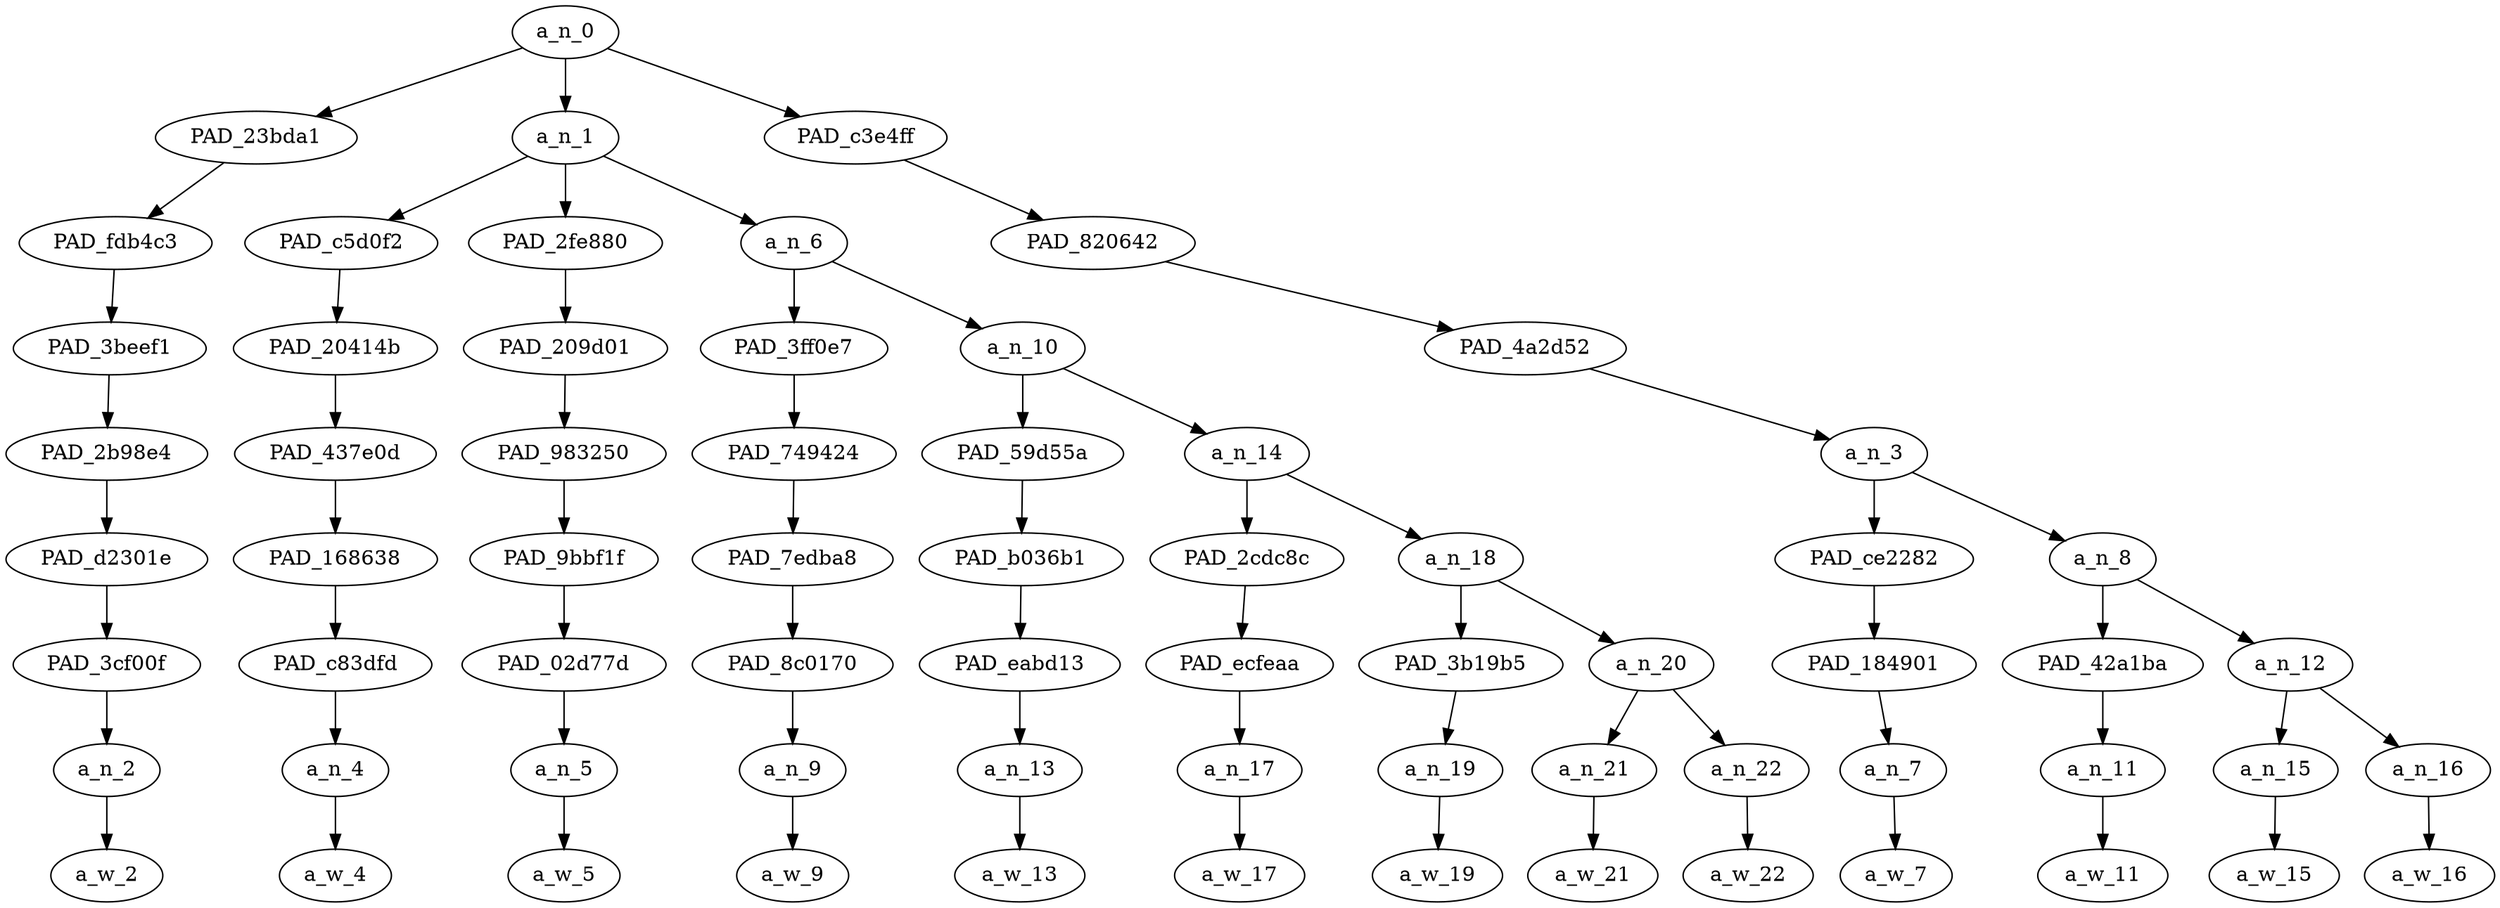 strict digraph "" {
	a_n_0	[div_dir=1,
		index=0,
		level=8,
		pos="6.399305555555556,8!",
		text_span="[0, 1, 2, 3, 4, 5, 6, 7, 8, 9, 10, 11, 12]",
		value=1.00000000];
	PAD_23bda1	[div_dir=1,
		index=1,
		level=7,
		pos="8.0,7!",
		text_span="[8]",
		value=0.03369718];
	a_n_0 -> PAD_23bda1;
	a_n_1	[div_dir=1,
		index=0,
		level=7,
		pos="1.3229166666666667,7!",
		text_span="[0, 1, 2, 3, 4, 5, 6, 7]",
		value=0.63637777];
	a_n_0 -> a_n_1;
	PAD_c3e4ff	[div_dir=1,
		index=2,
		level=7,
		pos="9.875,7!",
		text_span="[9, 10, 11, 12]",
		value=0.32976011];
	a_n_0 -> PAD_c3e4ff;
	PAD_fdb4c3	[div_dir=1,
		index=3,
		level=6,
		pos="8.0,6!",
		text_span="[8]",
		value=0.03369718];
	PAD_23bda1 -> PAD_fdb4c3;
	PAD_3beef1	[div_dir=1,
		index=4,
		level=5,
		pos="8.0,5!",
		text_span="[8]",
		value=0.03369718];
	PAD_fdb4c3 -> PAD_3beef1;
	PAD_2b98e4	[div_dir=1,
		index=5,
		level=4,
		pos="8.0,4!",
		text_span="[8]",
		value=0.03369718];
	PAD_3beef1 -> PAD_2b98e4;
	PAD_d2301e	[div_dir=1,
		index=6,
		level=3,
		pos="8.0,3!",
		text_span="[8]",
		value=0.03369718];
	PAD_2b98e4 -> PAD_d2301e;
	PAD_3cf00f	[div_dir=1,
		index=7,
		level=2,
		pos="8.0,2!",
		text_span="[8]",
		value=0.03369718];
	PAD_d2301e -> PAD_3cf00f;
	a_n_2	[div_dir=1,
		index=8,
		level=1,
		pos="8.0,1!",
		text_span="[8]",
		value=0.03369718];
	PAD_3cf00f -> a_n_2;
	a_w_2	[div_dir=0,
		index=8,
		level=0,
		pos="8,0!",
		text_span="[8]",
		value=and];
	a_n_2 -> a_w_2;
	PAD_c5d0f2	[div_dir=-1,
		index=0,
		level=6,
		pos="0.0,6!",
		text_span="[0]",
		value=0.04498175];
	a_n_1 -> PAD_c5d0f2;
	PAD_2fe880	[div_dir=1,
		index=1,
		level=6,
		pos="1.0,6!",
		text_span="[1]",
		value=0.03914868];
	a_n_1 -> PAD_2fe880;
	a_n_6	[div_dir=1,
		index=2,
		level=6,
		pos="2.96875,6!",
		text_span="[2, 3, 4, 5, 6, 7]",
		value=0.55207190];
	a_n_1 -> a_n_6;
	PAD_20414b	[div_dir=-1,
		index=0,
		level=5,
		pos="0.0,5!",
		text_span="[0]",
		value=0.04498175];
	PAD_c5d0f2 -> PAD_20414b;
	PAD_437e0d	[div_dir=-1,
		index=0,
		level=4,
		pos="0.0,4!",
		text_span="[0]",
		value=0.04498175];
	PAD_20414b -> PAD_437e0d;
	PAD_168638	[div_dir=-1,
		index=0,
		level=3,
		pos="0.0,3!",
		text_span="[0]",
		value=0.04498175];
	PAD_437e0d -> PAD_168638;
	PAD_c83dfd	[div_dir=-1,
		index=0,
		level=2,
		pos="0.0,2!",
		text_span="[0]",
		value=0.04498175];
	PAD_168638 -> PAD_c83dfd;
	a_n_4	[div_dir=-1,
		index=0,
		level=1,
		pos="0.0,1!",
		text_span="[0]",
		value=0.04498175];
	PAD_c83dfd -> a_n_4;
	a_w_4	[div_dir=0,
		index=0,
		level=0,
		pos="0,0!",
		text_span="[0]",
		value=i];
	a_n_4 -> a_w_4;
	PAD_209d01	[div_dir=1,
		index=1,
		level=5,
		pos="1.0,5!",
		text_span="[1]",
		value=0.03914868];
	PAD_2fe880 -> PAD_209d01;
	PAD_983250	[div_dir=1,
		index=1,
		level=4,
		pos="1.0,4!",
		text_span="[1]",
		value=0.03914868];
	PAD_209d01 -> PAD_983250;
	PAD_9bbf1f	[div_dir=1,
		index=1,
		level=3,
		pos="1.0,3!",
		text_span="[1]",
		value=0.03914868];
	PAD_983250 -> PAD_9bbf1f;
	PAD_02d77d	[div_dir=1,
		index=1,
		level=2,
		pos="1.0,2!",
		text_span="[1]",
		value=0.03914868];
	PAD_9bbf1f -> PAD_02d77d;
	a_n_5	[div_dir=1,
		index=1,
		level=1,
		pos="1.0,1!",
		text_span="[1]",
		value=0.03914868];
	PAD_02d77d -> a_n_5;
	a_w_5	[div_dir=0,
		index=1,
		level=0,
		pos="1,0!",
		text_span="[1]",
		value=just];
	a_n_5 -> a_w_5;
	PAD_3ff0e7	[div_dir=-1,
		index=2,
		level=5,
		pos="2.0,5!",
		text_span="[2]",
		value=0.03963174];
	a_n_6 -> PAD_3ff0e7;
	a_n_10	[div_dir=1,
		index=3,
		level=5,
		pos="3.9375,5!",
		text_span="[3, 4, 5, 6, 7]",
		value=0.51214602];
	a_n_6 -> a_n_10;
	PAD_749424	[div_dir=-1,
		index=2,
		level=4,
		pos="2.0,4!",
		text_span="[2]",
		value=0.03963174];
	PAD_3ff0e7 -> PAD_749424;
	PAD_7edba8	[div_dir=-1,
		index=2,
		level=3,
		pos="2.0,3!",
		text_span="[2]",
		value=0.03963174];
	PAD_749424 -> PAD_7edba8;
	PAD_8c0170	[div_dir=-1,
		index=2,
		level=2,
		pos="2.0,2!",
		text_span="[2]",
		value=0.03963174];
	PAD_7edba8 -> PAD_8c0170;
	a_n_9	[div_dir=-1,
		index=2,
		level=1,
		pos="2.0,1!",
		text_span="[2]",
		value=0.03963174];
	PAD_8c0170 -> a_n_9;
	a_w_9	[div_dir=0,
		index=2,
		level=0,
		pos="2,0!",
		text_span="[2]",
		value=thought];
	a_n_9 -> a_w_9;
	PAD_59d55a	[div_dir=1,
		index=3,
		level=4,
		pos="3.0,4!",
		text_span="[3]",
		value=0.04133444];
	a_n_10 -> PAD_59d55a;
	a_n_14	[div_dir=1,
		index=4,
		level=4,
		pos="4.875,4!",
		text_span="[4, 5, 6, 7]",
		value=0.47047539];
	a_n_10 -> a_n_14;
	PAD_b036b1	[div_dir=1,
		index=3,
		level=3,
		pos="3.0,3!",
		text_span="[3]",
		value=0.04133444];
	PAD_59d55a -> PAD_b036b1;
	PAD_eabd13	[div_dir=1,
		index=3,
		level=2,
		pos="3.0,2!",
		text_span="[3]",
		value=0.04133444];
	PAD_b036b1 -> PAD_eabd13;
	a_n_13	[div_dir=1,
		index=3,
		level=1,
		pos="3.0,1!",
		text_span="[3]",
		value=0.04133444];
	PAD_eabd13 -> a_n_13;
	a_w_13	[div_dir=0,
		index=3,
		level=0,
		pos="3,0!",
		text_span="[3]",
		value=about];
	a_n_13 -> a_w_13;
	PAD_2cdc8c	[div_dir=1,
		index=4,
		level=3,
		pos="4.0,3!",
		text_span="[4]",
		value=0.33574699];
	a_n_14 -> PAD_2cdc8c;
	a_n_18	[div_dir=-1,
		index=5,
		level=3,
		pos="5.75,3!",
		text_span="[5, 6, 7]",
		value=0.13447419];
	a_n_14 -> a_n_18;
	PAD_ecfeaa	[div_dir=1,
		index=4,
		level=2,
		pos="4.0,2!",
		text_span="[4]",
		value=0.33574699];
	PAD_2cdc8c -> PAD_ecfeaa;
	a_n_17	[div_dir=1,
		index=4,
		level=1,
		pos="4.0,1!",
		text_span="[4]",
		value=0.33574699];
	PAD_ecfeaa -> a_n_17;
	a_w_17	[div_dir=0,
		index=4,
		level=0,
		pos="4,0!",
		text_span="[4]",
		value=wtf];
	a_n_17 -> a_w_17;
	PAD_3b19b5	[div_dir=-1,
		index=5,
		level=2,
		pos="5.0,2!",
		text_span="[5]",
		value=0.04940059];
	a_n_18 -> PAD_3b19b5;
	a_n_20	[div_dir=-1,
		index=6,
		level=2,
		pos="6.5,2!",
		text_span="[6, 7]",
		value=0.08499761];
	a_n_18 -> a_n_20;
	a_n_19	[div_dir=-1,
		index=5,
		level=1,
		pos="5.0,1!",
		text_span="[5]",
		value=0.04940059];
	PAD_3b19b5 -> a_n_19;
	a_w_19	[div_dir=0,
		index=5,
		level=0,
		pos="5,0!",
		text_span="[5]",
		value=i1];
	a_n_19 -> a_w_19;
	a_n_21	[div_dir=-1,
		index=6,
		level=1,
		pos="6.0,1!",
		text_span="[6]",
		value=0.04049144];
	a_n_20 -> a_n_21;
	a_n_22	[div_dir=1,
		index=7,
		level=1,
		pos="7.0,1!",
		text_span="[7]",
		value=0.04447954];
	a_n_20 -> a_n_22;
	a_w_21	[div_dir=0,
		index=6,
		level=0,
		pos="6,0!",
		text_span="[6]",
		value=am];
	a_n_21 -> a_w_21;
	a_w_22	[div_dir=0,
		index=7,
		level=0,
		pos="7,0!",
		text_span="[7]",
		value=doing];
	a_n_22 -> a_w_22;
	PAD_820642	[div_dir=1,
		index=4,
		level=6,
		pos="9.875,6!",
		text_span="[9, 10, 11, 12]",
		value=0.32976011];
	PAD_c3e4ff -> PAD_820642;
	PAD_4a2d52	[div_dir=1,
		index=5,
		level=5,
		pos="9.875,5!",
		text_span="[9, 10, 11, 12]",
		value=0.32976011];
	PAD_820642 -> PAD_4a2d52;
	a_n_3	[div_dir=1,
		index=6,
		level=4,
		pos="9.875,4!",
		text_span="[9, 10, 11, 12]",
		value=0.32976011];
	PAD_4a2d52 -> a_n_3;
	PAD_ce2282	[div_dir=1,
		index=7,
		level=3,
		pos="9.0,3!",
		text_span="[9]",
		value=0.02645438];
	a_n_3 -> PAD_ce2282;
	a_n_8	[div_dir=-1,
		index=8,
		level=3,
		pos="10.75,3!",
		text_span="[10, 11, 12]",
		value=0.30330416];
	a_n_3 -> a_n_8;
	PAD_184901	[div_dir=1,
		index=8,
		level=2,
		pos="9.0,2!",
		text_span="[9]",
		value=0.02645438];
	PAD_ce2282 -> PAD_184901;
	a_n_7	[div_dir=1,
		index=9,
		level=1,
		pos="9.0,1!",
		text_span="[9]",
		value=0.02645438];
	PAD_184901 -> a_n_7;
	a_w_7	[div_dir=0,
		index=9,
		level=0,
		pos="9,0!",
		text_span="[9]",
		value=i2];
	a_n_7 -> a_w_7;
	PAD_42a1ba	[div_dir=1,
		index=9,
		level=2,
		pos="10.0,2!",
		text_span="[10]",
		value=0.03282742];
	a_n_8 -> PAD_42a1ba;
	a_n_12	[div_dir=-1,
		index=10,
		level=2,
		pos="11.5,2!",
		text_span="[11, 12]",
		value=0.27047553];
	a_n_8 -> a_n_12;
	a_n_11	[div_dir=1,
		index=10,
		level=1,
		pos="10.0,1!",
		text_span="[10]",
		value=0.03282742];
	PAD_42a1ba -> a_n_11;
	a_w_11	[div_dir=0,
		index=10,
		level=0,
		pos="10,0!",
		text_span="[10]",
		value=am1];
	a_n_11 -> a_w_11;
	a_n_15	[div_dir=-1,
		index=11,
		level=1,
		pos="11.0,1!",
		text_span="[11]",
		value=0.07371315];
	a_n_12 -> a_n_15;
	a_n_16	[div_dir=1,
		index=12,
		level=1,
		pos="12.0,1!",
		text_span="[12]",
		value=0.19675637];
	a_n_12 -> a_n_16;
	a_w_15	[div_dir=0,
		index=11,
		level=0,
		pos="11,0!",
		text_span="[11]",
		value=fucking];
	a_n_15 -> a_w_15;
	a_w_16	[div_dir=0,
		index=12,
		level=0,
		pos="12,0!",
		text_span="[12]",
		value=retarded];
	a_n_16 -> a_w_16;
}
